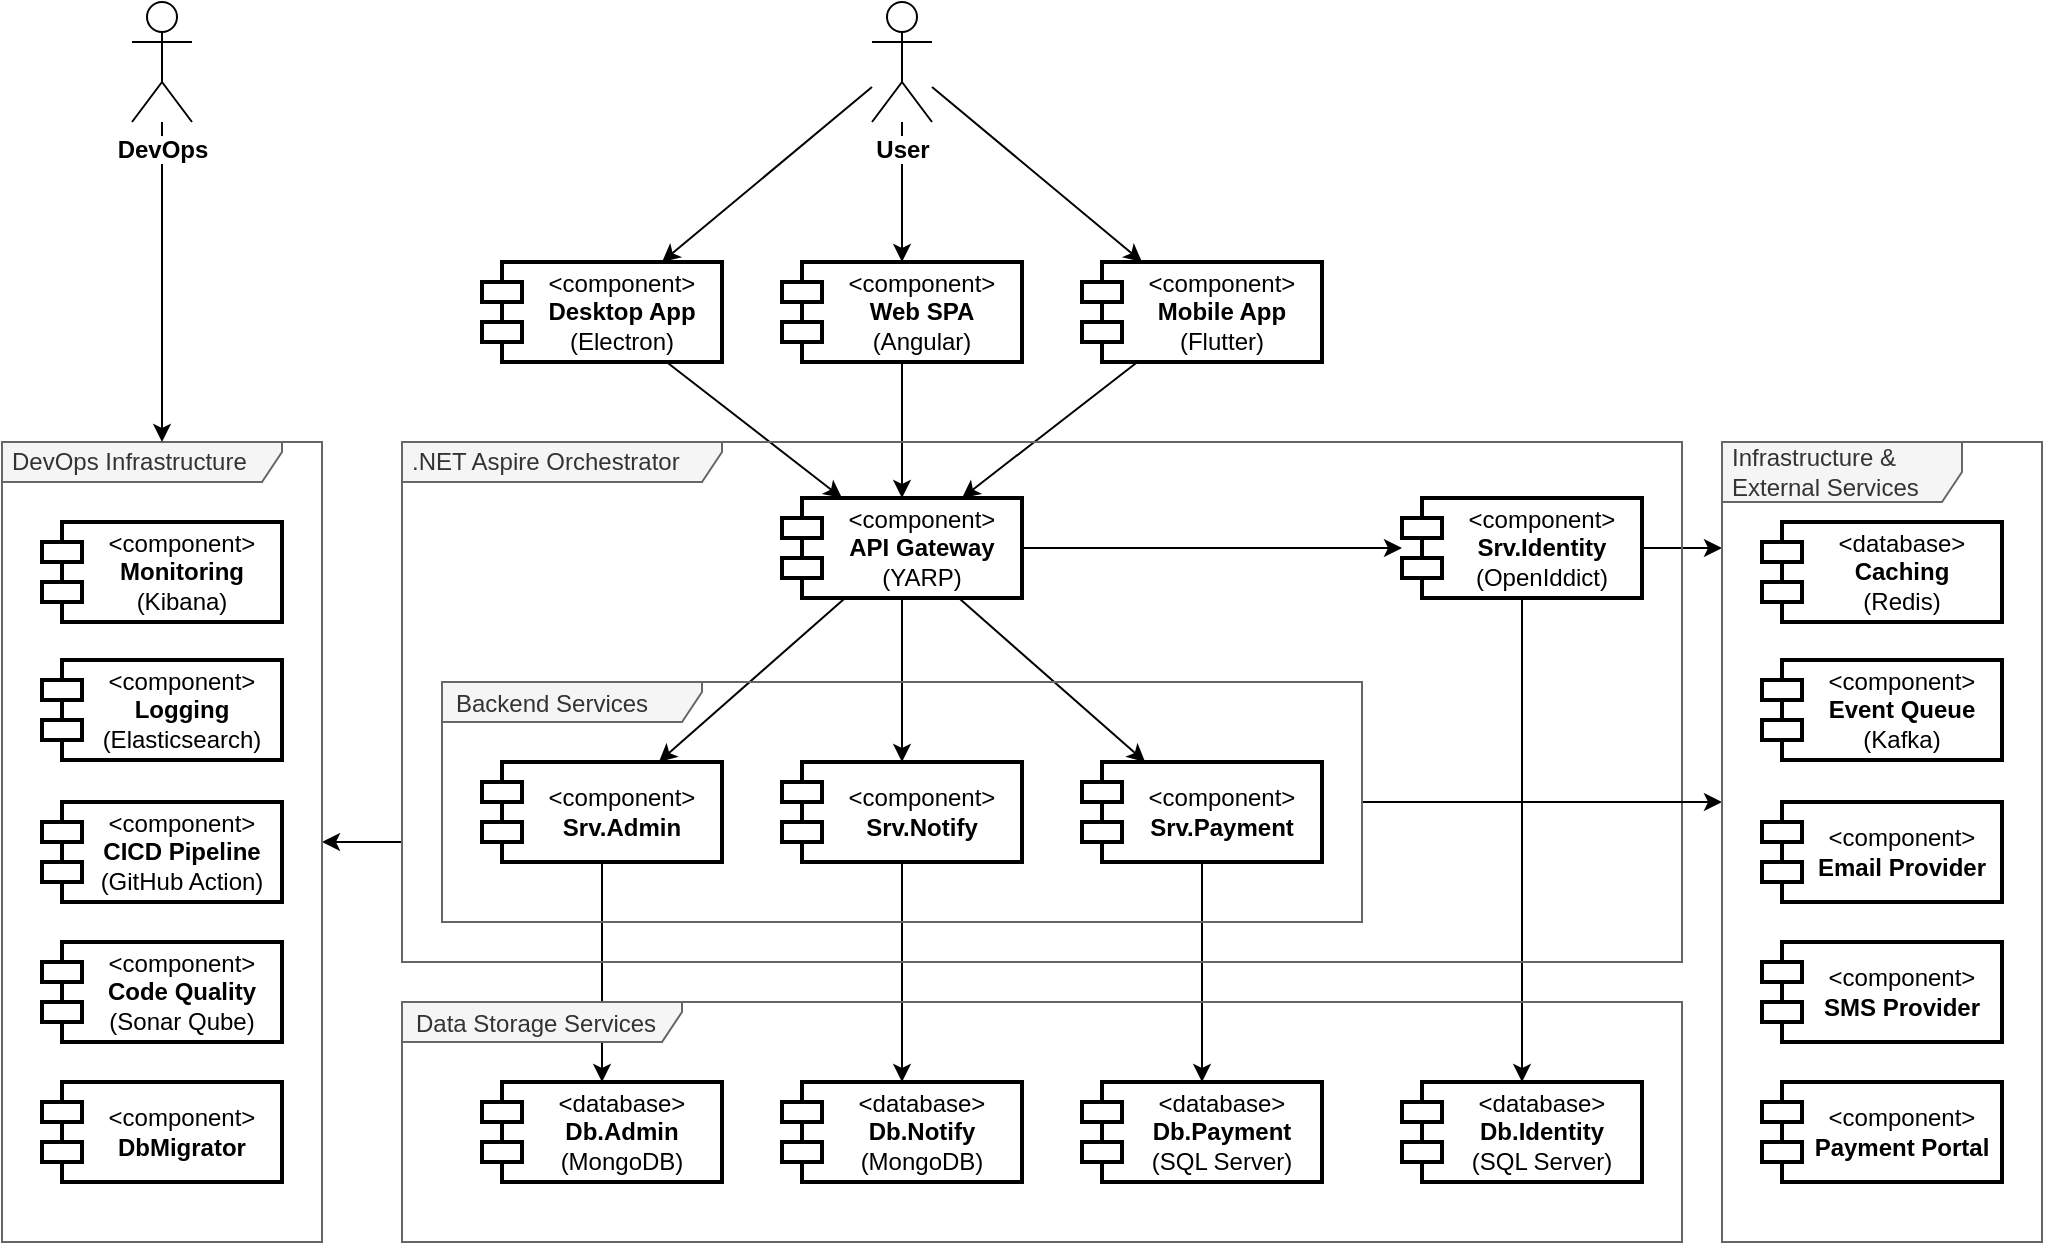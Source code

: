 <mxfile version="26.2.2">
  <diagram id="QDmd8LrB_lxBOB0TvEm6" name="UML Components">
    <mxGraphModel dx="2150" dy="1248" grid="1" gridSize="10" guides="1" tooltips="1" connect="1" arrows="1" fold="1" page="1" pageScale="1" pageWidth="1169" pageHeight="827" math="0" shadow="0">
      <root>
        <mxCell id="0" />
        <mxCell id="1" parent="0" />
        <mxCell id="H-qkVdVbfqo9zfunlF1C-18" style="rounded=0;orthogonalLoop=1;jettySize=auto;html=1;" edge="1" parent="1" source="P-aU9f7QzkivExIBkgLr-115" target="P-aU9f7QzkivExIBkgLr-131">
          <mxGeometry relative="1" as="geometry" />
        </mxCell>
        <mxCell id="H-qkVdVbfqo9zfunlF1C-19" style="edgeStyle=orthogonalEdgeStyle;rounded=0;orthogonalLoop=1;jettySize=auto;html=1;" edge="1" parent="1" source="P-aU9f7QzkivExIBkgLr-115" target="P-aU9f7QzkivExIBkgLr-129">
          <mxGeometry relative="1" as="geometry" />
        </mxCell>
        <mxCell id="H-qkVdVbfqo9zfunlF1C-20" style="rounded=0;orthogonalLoop=1;jettySize=auto;html=1;" edge="1" parent="1" source="P-aU9f7QzkivExIBkgLr-115" target="P-aU9f7QzkivExIBkgLr-130">
          <mxGeometry relative="1" as="geometry" />
        </mxCell>
        <mxCell id="H-qkVdVbfqo9zfunlF1C-3" style="edgeStyle=orthogonalEdgeStyle;rounded=0;orthogonalLoop=1;jettySize=auto;html=1;" edge="1" parent="1" source="P-aU9f7QzkivExIBkgLr-122" target="H-qkVdVbfqo9zfunlF1C-2">
          <mxGeometry relative="1" as="geometry" />
        </mxCell>
        <mxCell id="H-qkVdVbfqo9zfunlF1C-11" style="edgeStyle=orthogonalEdgeStyle;rounded=0;orthogonalLoop=1;jettySize=auto;html=1;" edge="1" parent="1" source="P-aU9f7QzkivExIBkgLr-122" target="H-qkVdVbfqo9zfunlF1C-9">
          <mxGeometry relative="1" as="geometry">
            <Array as="points">
              <mxPoint x="870" y="413" />
              <mxPoint x="870" y="413" />
            </Array>
          </mxGeometry>
        </mxCell>
        <mxCell id="P-aU9f7QzkivExIBkgLr-122" value="&lt;div&gt;&amp;lt;component&amp;gt;&lt;/div&gt;&lt;b&gt;Srv.Identity&lt;/b&gt;&lt;div&gt;(OpenIddict)&lt;/div&gt;" style="shape=module;align=left;spacingLeft=20;align=center;verticalAlign=middle;whiteSpace=wrap;html=1;strokeColor=default;fontFamily=Helvetica;fontSize=12;fontColor=default;labelBackgroundColor=none;fillColor=default;strokeWidth=2;" parent="1" vertex="1">
          <mxGeometry x="720" y="388" width="120" height="50" as="geometry" />
        </mxCell>
        <mxCell id="P-aU9f7QzkivExIBkgLr-138" style="edgeStyle=orthogonalEdgeStyle;rounded=0;orthogonalLoop=1;jettySize=auto;html=1;fontFamily=Helvetica;fontSize=12;fontColor=default;labelBackgroundColor=none;" parent="1" source="P-aU9f7QzkivExIBkgLr-123" target="P-aU9f7QzkivExIBkgLr-133" edge="1">
          <mxGeometry relative="1" as="geometry" />
        </mxCell>
        <mxCell id="P-aU9f7QzkivExIBkgLr-123" value="&lt;div&gt;&amp;lt;component&amp;gt;&lt;/div&gt;&lt;b&gt;Srv.Admin&lt;/b&gt;" style="shape=module;align=left;spacingLeft=20;align=center;verticalAlign=middle;whiteSpace=wrap;html=1;strokeColor=default;fontFamily=Helvetica;fontSize=12;fontColor=default;labelBackgroundColor=none;fillColor=default;strokeWidth=2;" parent="1" vertex="1">
          <mxGeometry x="260" y="520" width="120" height="50" as="geometry" />
        </mxCell>
        <mxCell id="P-aU9f7QzkivExIBkgLr-137" style="edgeStyle=orthogonalEdgeStyle;rounded=0;orthogonalLoop=1;jettySize=auto;html=1;fontFamily=Helvetica;fontSize=12;fontColor=default;labelBackgroundColor=none;" parent="1" source="P-aU9f7QzkivExIBkgLr-124" target="P-aU9f7QzkivExIBkgLr-134" edge="1">
          <mxGeometry relative="1" as="geometry" />
        </mxCell>
        <mxCell id="P-aU9f7QzkivExIBkgLr-124" value="&lt;div&gt;&amp;lt;component&amp;gt;&lt;/div&gt;&lt;b&gt;Srv.Notify&lt;/b&gt;" style="shape=module;align=left;spacingLeft=20;align=center;verticalAlign=middle;whiteSpace=wrap;html=1;strokeColor=default;fontFamily=Helvetica;fontSize=12;fontColor=default;labelBackgroundColor=none;fillColor=default;strokeWidth=2;" parent="1" vertex="1">
          <mxGeometry x="410" y="520" width="120" height="50" as="geometry" />
        </mxCell>
        <mxCell id="P-aU9f7QzkivExIBkgLr-136" style="edgeStyle=orthogonalEdgeStyle;rounded=0;orthogonalLoop=1;jettySize=auto;html=1;fontFamily=Helvetica;fontSize=12;fontColor=default;labelBackgroundColor=none;" parent="1" source="P-aU9f7QzkivExIBkgLr-125" target="P-aU9f7QzkivExIBkgLr-135" edge="1">
          <mxGeometry relative="1" as="geometry" />
        </mxCell>
        <mxCell id="P-aU9f7QzkivExIBkgLr-125" value="&lt;div&gt;&amp;lt;component&amp;gt;&lt;/div&gt;&lt;b&gt;Srv.Payment&lt;/b&gt;" style="shape=module;align=left;spacingLeft=20;align=center;verticalAlign=middle;whiteSpace=wrap;html=1;strokeColor=default;fontFamily=Helvetica;fontSize=12;fontColor=default;labelBackgroundColor=none;fillColor=default;strokeWidth=2;" parent="1" vertex="1">
          <mxGeometry x="560" y="520" width="120" height="50" as="geometry" />
        </mxCell>
        <mxCell id="H-qkVdVbfqo9zfunlF1C-5" style="edgeStyle=orthogonalEdgeStyle;rounded=0;orthogonalLoop=1;jettySize=auto;html=1;" edge="1" parent="1" source="P-aU9f7QzkivExIBkgLr-127" target="P-aU9f7QzkivExIBkgLr-122">
          <mxGeometry relative="1" as="geometry" />
        </mxCell>
        <mxCell id="H-qkVdVbfqo9zfunlF1C-6" style="edgeStyle=orthogonalEdgeStyle;rounded=0;orthogonalLoop=1;jettySize=auto;html=1;" edge="1" parent="1" source="P-aU9f7QzkivExIBkgLr-127" target="P-aU9f7QzkivExIBkgLr-124">
          <mxGeometry relative="1" as="geometry" />
        </mxCell>
        <mxCell id="H-qkVdVbfqo9zfunlF1C-7" style="rounded=0;orthogonalLoop=1;jettySize=auto;html=1;" edge="1" parent="1" source="P-aU9f7QzkivExIBkgLr-127" target="P-aU9f7QzkivExIBkgLr-125">
          <mxGeometry relative="1" as="geometry" />
        </mxCell>
        <mxCell id="H-qkVdVbfqo9zfunlF1C-8" style="rounded=0;orthogonalLoop=1;jettySize=auto;html=1;" edge="1" parent="1" source="P-aU9f7QzkivExIBkgLr-127" target="P-aU9f7QzkivExIBkgLr-123">
          <mxGeometry relative="1" as="geometry" />
        </mxCell>
        <mxCell id="P-aU9f7QzkivExIBkgLr-127" value="&lt;div&gt;&amp;lt;component&amp;gt;&lt;/div&gt;&lt;b&gt;API Gateway&lt;/b&gt;&lt;div&gt;(YARP)&lt;/div&gt;" style="shape=module;align=left;spacingLeft=20;align=center;verticalAlign=middle;whiteSpace=wrap;html=1;strokeColor=default;fontFamily=Helvetica;fontSize=12;fontColor=default;labelBackgroundColor=none;fillColor=default;spacing=0;strokeWidth=2;" parent="1" vertex="1">
          <mxGeometry x="410" y="388" width="120" height="50" as="geometry" />
        </mxCell>
        <mxCell id="P-aU9f7QzkivExIBkgLr-128" value="&lt;div&gt;&amp;lt;database&amp;gt;&lt;/div&gt;&lt;b&gt;Caching&lt;/b&gt;&lt;div&gt;(Redis)&lt;/div&gt;" style="shape=module;align=left;spacingLeft=20;align=center;verticalAlign=middle;whiteSpace=wrap;html=1;strokeColor=default;fontFamily=Helvetica;fontSize=12;fontColor=default;labelBackgroundColor=none;fillColor=default;strokeWidth=2;" parent="1" vertex="1">
          <mxGeometry x="900" y="400" width="120" height="50" as="geometry" />
        </mxCell>
        <mxCell id="H-qkVdVbfqo9zfunlF1C-16" style="rounded=0;orthogonalLoop=1;jettySize=auto;html=1;exitX=0.5;exitY=1;exitDx=0;exitDy=0;entryX=0.5;entryY=0;entryDx=0;entryDy=0;" edge="1" parent="1" source="P-aU9f7QzkivExIBkgLr-129" target="P-aU9f7QzkivExIBkgLr-127">
          <mxGeometry relative="1" as="geometry" />
        </mxCell>
        <mxCell id="P-aU9f7QzkivExIBkgLr-129" value="&lt;div&gt;&amp;lt;component&amp;gt;&lt;/div&gt;&lt;b&gt;Web SPA&lt;/b&gt;&lt;br&gt;&lt;div&gt;(Angular)&lt;/div&gt;" style="shape=module;align=left;spacingLeft=20;align=center;verticalAlign=middle;whiteSpace=wrap;html=1;strokeColor=default;fontFamily=Helvetica;fontSize=12;fontColor=default;labelBackgroundColor=none;fillColor=default;spacing=0;strokeWidth=2;" parent="1" vertex="1">
          <mxGeometry x="410" y="270" width="120" height="50" as="geometry" />
        </mxCell>
        <mxCell id="H-qkVdVbfqo9zfunlF1C-17" style="rounded=0;orthogonalLoop=1;jettySize=auto;html=1;entryX=0.75;entryY=0;entryDx=0;entryDy=0;" edge="1" parent="1" source="P-aU9f7QzkivExIBkgLr-130" target="P-aU9f7QzkivExIBkgLr-127">
          <mxGeometry relative="1" as="geometry" />
        </mxCell>
        <mxCell id="P-aU9f7QzkivExIBkgLr-130" value="&lt;div&gt;&amp;lt;component&amp;gt;&lt;/div&gt;&lt;b&gt;Mobile App&lt;/b&gt;&lt;div&gt;(Flutter)&lt;/div&gt;" style="shape=module;align=left;spacingLeft=20;align=center;verticalAlign=middle;whiteSpace=wrap;html=1;strokeColor=default;fontFamily=Helvetica;fontSize=12;fontColor=default;labelBackgroundColor=none;fillColor=default;spacing=0;strokeWidth=2;" parent="1" vertex="1">
          <mxGeometry x="560" y="270" width="120" height="50" as="geometry" />
        </mxCell>
        <mxCell id="H-qkVdVbfqo9zfunlF1C-15" style="rounded=0;orthogonalLoop=1;jettySize=auto;html=1;entryX=0.25;entryY=0;entryDx=0;entryDy=0;" edge="1" parent="1" source="P-aU9f7QzkivExIBkgLr-131" target="P-aU9f7QzkivExIBkgLr-127">
          <mxGeometry relative="1" as="geometry" />
        </mxCell>
        <mxCell id="P-aU9f7QzkivExIBkgLr-131" value="&lt;div&gt;&amp;lt;component&amp;gt;&lt;/div&gt;&lt;b&gt;Desktop App&lt;/b&gt;&lt;div&gt;(Electron)&lt;/div&gt;" style="shape=module;align=left;spacingLeft=20;align=center;verticalAlign=middle;whiteSpace=wrap;html=1;strokeColor=default;fontFamily=Helvetica;fontSize=12;fontColor=default;labelBackgroundColor=none;fillColor=default;spacing=0;strokeWidth=2;" parent="1" vertex="1">
          <mxGeometry x="260" y="270" width="120" height="50" as="geometry" />
        </mxCell>
        <mxCell id="P-aU9f7QzkivExIBkgLr-132" value="&lt;div style=&quot;line-height: 70%;&quot;&gt;Data Storage Services&lt;/div&gt;" style="shape=umlFrame;whiteSpace=wrap;html=1;pointerEvents=0;strokeColor=#666666;align=left;verticalAlign=top;fontFamily=Helvetica;fontSize=12;fontColor=#333333;labelBackgroundColor=none;fillColor=#f5f5f5;width=140;height=20;spacingLeft=5;" parent="1" vertex="1">
          <mxGeometry x="220" y="640" width="640" height="120" as="geometry" />
        </mxCell>
        <mxCell id="P-aU9f7QzkivExIBkgLr-133" value="&lt;div&gt;&amp;lt;database&amp;gt;&lt;/div&gt;&lt;b&gt;Db.Admin&lt;/b&gt;&lt;div&gt;(MongoDB)&lt;/div&gt;" style="shape=module;align=left;spacingLeft=20;align=center;verticalAlign=middle;whiteSpace=wrap;html=1;strokeColor=default;fontFamily=Helvetica;fontSize=12;fontColor=default;labelBackgroundColor=none;fillColor=default;strokeWidth=2;" parent="1" vertex="1">
          <mxGeometry x="260" y="680" width="120" height="50" as="geometry" />
        </mxCell>
        <mxCell id="P-aU9f7QzkivExIBkgLr-134" value="&lt;div&gt;&amp;lt;database&amp;gt;&lt;/div&gt;&lt;b&gt;Db.Notify&lt;/b&gt;&lt;div&gt;(MongoDB)&lt;/div&gt;" style="shape=module;align=left;spacingLeft=20;align=center;verticalAlign=middle;whiteSpace=wrap;html=1;strokeColor=default;fontFamily=Helvetica;fontSize=12;fontColor=default;labelBackgroundColor=none;fillColor=default;strokeWidth=2;" parent="1" vertex="1">
          <mxGeometry x="410" y="680" width="120" height="50" as="geometry" />
        </mxCell>
        <mxCell id="P-aU9f7QzkivExIBkgLr-135" value="&lt;div&gt;&amp;lt;database&amp;gt;&lt;/div&gt;&lt;b&gt;Db.Payment&lt;/b&gt;&lt;div&gt;(SQL Server)&lt;/div&gt;" style="shape=module;align=left;spacingLeft=20;align=center;verticalAlign=middle;whiteSpace=wrap;html=1;strokeColor=default;fontFamily=Helvetica;fontSize=12;fontColor=default;labelBackgroundColor=none;fillColor=default;strokeWidth=2;" parent="1" vertex="1">
          <mxGeometry x="560" y="680" width="120" height="50" as="geometry" />
        </mxCell>
        <mxCell id="P-aU9f7QzkivExIBkgLr-140" value="&lt;div&gt;&amp;lt;component&amp;gt;&lt;/div&gt;&lt;b&gt;Email Provider&lt;/b&gt;" style="shape=module;align=left;spacingLeft=20;align=center;verticalAlign=middle;whiteSpace=wrap;html=1;strokeColor=default;fontFamily=Helvetica;fontSize=12;fontColor=default;labelBackgroundColor=none;fillColor=default;spacing=0;strokeWidth=2;" parent="1" vertex="1">
          <mxGeometry x="900" y="540" width="120" height="50" as="geometry" />
        </mxCell>
        <mxCell id="P-aU9f7QzkivExIBkgLr-141" value="&lt;div&gt;&amp;lt;component&amp;gt;&lt;/div&gt;&lt;b&gt;SMS Provider&lt;/b&gt;" style="shape=module;align=left;spacingLeft=20;align=center;verticalAlign=middle;whiteSpace=wrap;html=1;strokeColor=default;fontFamily=Helvetica;fontSize=12;fontColor=default;labelBackgroundColor=none;fillColor=default;spacing=0;strokeWidth=2;" parent="1" vertex="1">
          <mxGeometry x="900" y="610" width="120" height="50" as="geometry" />
        </mxCell>
        <mxCell id="P-aU9f7QzkivExIBkgLr-142" value="&lt;div&gt;&amp;lt;component&amp;gt;&lt;/div&gt;&lt;b&gt;Payment Portal&lt;/b&gt;" style="shape=module;align=left;spacingLeft=20;align=center;verticalAlign=middle;whiteSpace=wrap;html=1;strokeColor=default;fontFamily=Helvetica;fontSize=12;fontColor=default;labelBackgroundColor=none;fillColor=default;spacing=0;strokeWidth=2;" parent="1" vertex="1">
          <mxGeometry x="900" y="680" width="120" height="50" as="geometry" />
        </mxCell>
        <mxCell id="H-qkVdVbfqo9zfunlF1C-2" value="&lt;div&gt;&amp;lt;database&amp;gt;&lt;/div&gt;&lt;b&gt;Db.Identity&lt;/b&gt;&lt;div&gt;(SQL Server)&lt;/div&gt;" style="shape=module;align=left;spacingLeft=20;align=center;verticalAlign=middle;whiteSpace=wrap;html=1;strokeColor=default;fontFamily=Helvetica;fontSize=12;fontColor=default;labelBackgroundColor=none;fillColor=default;strokeWidth=2;" vertex="1" parent="1">
          <mxGeometry x="720" y="680" width="120" height="50" as="geometry" />
        </mxCell>
        <mxCell id="H-qkVdVbfqo9zfunlF1C-28" style="shape=connector;rounded=0;orthogonalLoop=1;jettySize=auto;html=1;strokeColor=default;align=center;verticalAlign=middle;fontFamily=Helvetica;fontSize=11;fontColor=default;labelBackgroundColor=default;endArrow=classic;edgeStyle=orthogonalEdgeStyle;" edge="1" parent="1" source="H-qkVdVbfqo9zfunlF1C-4" target="H-qkVdVbfqo9zfunlF1C-21">
          <mxGeometry relative="1" as="geometry">
            <Array as="points">
              <mxPoint x="210" y="560" />
              <mxPoint x="210" y="560" />
            </Array>
          </mxGeometry>
        </mxCell>
        <mxCell id="H-qkVdVbfqo9zfunlF1C-4" value=".NET Aspire Orchestrator" style="shape=umlFrame;whiteSpace=wrap;html=1;pointerEvents=0;strokeColor=#666666;align=left;verticalAlign=middle;fontFamily=Helvetica;fontSize=12;fontColor=#333333;labelBackgroundColor=none;fillColor=#f5f5f5;width=160;height=20;spacing=0;spacingLeft=5;" vertex="1" parent="1">
          <mxGeometry x="220" y="360" width="640" height="260" as="geometry" />
        </mxCell>
        <mxCell id="H-qkVdVbfqo9zfunlF1C-14" style="edgeStyle=orthogonalEdgeStyle;rounded=0;orthogonalLoop=1;jettySize=auto;html=1;" edge="1" parent="1" source="P-aU9f7QzkivExIBkgLr-126" target="H-qkVdVbfqo9zfunlF1C-9">
          <mxGeometry relative="1" as="geometry">
            <Array as="points">
              <mxPoint x="840" y="540" />
              <mxPoint x="840" y="540" />
            </Array>
          </mxGeometry>
        </mxCell>
        <mxCell id="P-aU9f7QzkivExIBkgLr-126" value="&lt;div style=&quot;line-height: 70%;&quot;&gt;Backend Services&lt;/div&gt;" style="shape=umlFrame;whiteSpace=wrap;html=1;pointerEvents=0;strokeColor=#666666;align=left;verticalAlign=top;fontFamily=Helvetica;fontSize=12;fontColor=#333333;labelBackgroundColor=none;fillColor=#f5f5f5;width=130;height=20;spacingLeft=5;" parent="1" vertex="1">
          <mxGeometry x="240" y="480" width="460" height="120" as="geometry" />
        </mxCell>
        <mxCell id="H-qkVdVbfqo9zfunlF1C-9" value="Infrastructure &amp;amp; External Services" style="shape=umlFrame;whiteSpace=wrap;html=1;pointerEvents=0;strokeColor=#666666;align=left;verticalAlign=middle;fontFamily=Helvetica;fontSize=12;fontColor=#333333;labelBackgroundColor=none;fillColor=#f5f5f5;width=120;height=30;spacing=0;spacingLeft=5;" vertex="1" parent="1">
          <mxGeometry x="880" y="360" width="160" height="400" as="geometry" />
        </mxCell>
        <mxCell id="H-qkVdVbfqo9zfunlF1C-10" value="&lt;div&gt;&amp;lt;component&amp;gt;&lt;/div&gt;&lt;b&gt;Event Queue&lt;/b&gt;&lt;br&gt;&lt;div&gt;(Kafka)&lt;/div&gt;" style="shape=module;align=left;spacingLeft=20;align=center;verticalAlign=middle;whiteSpace=wrap;html=1;strokeColor=default;fontFamily=Helvetica;fontSize=12;fontColor=default;labelBackgroundColor=none;fillColor=default;strokeWidth=2;" vertex="1" parent="1">
          <mxGeometry x="900" y="469" width="120" height="50" as="geometry" />
        </mxCell>
        <mxCell id="P-aU9f7QzkivExIBkgLr-115" value="&lt;span style=&quot;background-color: light-dark(#ffffff, var(--ge-dark-color, #121212));&quot;&gt;User&lt;/span&gt;" style="shape=umlActor;verticalLabelPosition=bottom;verticalAlign=top;html=1;labelBackgroundColor=none;fontStyle=1" parent="1" vertex="1">
          <mxGeometry x="455" y="140" width="30" height="60" as="geometry" />
        </mxCell>
        <mxCell id="H-qkVdVbfqo9zfunlF1C-21" value="DevOps Infrastructure" style="shape=umlFrame;whiteSpace=wrap;html=1;pointerEvents=0;strokeColor=#666666;align=left;verticalAlign=middle;fontFamily=Helvetica;fontSize=12;fontColor=#333333;labelBackgroundColor=none;fillColor=#f5f5f5;width=140;height=20;spacing=0;spacingLeft=5;" vertex="1" parent="1">
          <mxGeometry x="20" y="360" width="160" height="400" as="geometry" />
        </mxCell>
        <mxCell id="H-qkVdVbfqo9zfunlF1C-22" value="&lt;div&gt;&amp;lt;component&amp;gt;&lt;/div&gt;&lt;b&gt;Monitoring&lt;/b&gt;&lt;div&gt;(Kibana)&lt;/div&gt;" style="shape=module;align=left;spacingLeft=20;align=center;verticalAlign=middle;whiteSpace=wrap;html=1;strokeColor=default;fontFamily=Helvetica;fontSize=12;fontColor=default;labelBackgroundColor=none;fillColor=default;strokeWidth=2;" vertex="1" parent="1">
          <mxGeometry x="40" y="400" width="120" height="50" as="geometry" />
        </mxCell>
        <mxCell id="H-qkVdVbfqo9zfunlF1C-23" value="&lt;div&gt;&amp;lt;component&amp;gt;&lt;/div&gt;&lt;b&gt;Logging&lt;/b&gt;&lt;div&gt;(Elasticsearch)&lt;/div&gt;" style="shape=module;align=left;spacingLeft=20;align=center;verticalAlign=middle;whiteSpace=wrap;html=1;strokeColor=default;fontFamily=Helvetica;fontSize=12;fontColor=default;labelBackgroundColor=none;fillColor=default;strokeWidth=2;" vertex="1" parent="1">
          <mxGeometry x="40" y="469" width="120" height="50" as="geometry" />
        </mxCell>
        <mxCell id="H-qkVdVbfqo9zfunlF1C-24" value="&lt;div&gt;&amp;lt;component&amp;gt;&lt;/div&gt;&lt;div&gt;&lt;b&gt;CICD Pipeline&lt;/b&gt;&lt;/div&gt;&lt;div&gt;(GitHub Action)&lt;/div&gt;" style="shape=module;align=left;spacingLeft=20;align=center;verticalAlign=middle;whiteSpace=wrap;html=1;strokeColor=default;fontFamily=Helvetica;fontSize=12;fontColor=default;labelBackgroundColor=none;fillColor=default;strokeWidth=2;" vertex="1" parent="1">
          <mxGeometry x="40" y="540" width="120" height="50" as="geometry" />
        </mxCell>
        <mxCell id="H-qkVdVbfqo9zfunlF1C-25" value="&lt;div&gt;&amp;lt;component&amp;gt;&lt;/div&gt;&lt;div&gt;&lt;b&gt;Code Quality&lt;/b&gt;&lt;/div&gt;&lt;div&gt;(Sonar Qube)&lt;/div&gt;" style="shape=module;align=left;spacingLeft=20;align=center;verticalAlign=middle;whiteSpace=wrap;html=1;strokeColor=default;fontFamily=Helvetica;fontSize=12;fontColor=default;labelBackgroundColor=none;fillColor=default;strokeWidth=2;" vertex="1" parent="1">
          <mxGeometry x="40" y="610" width="120" height="50" as="geometry" />
        </mxCell>
        <mxCell id="H-qkVdVbfqo9zfunlF1C-27" style="edgeStyle=none;shape=connector;rounded=0;orthogonalLoop=1;jettySize=auto;html=1;strokeColor=default;align=center;verticalAlign=middle;fontFamily=Helvetica;fontSize=11;fontColor=default;labelBackgroundColor=default;endArrow=classic;" edge="1" parent="1" source="H-qkVdVbfqo9zfunlF1C-26" target="H-qkVdVbfqo9zfunlF1C-21">
          <mxGeometry relative="1" as="geometry" />
        </mxCell>
        <mxCell id="H-qkVdVbfqo9zfunlF1C-26" value="&lt;span style=&quot;background-color: light-dark(#ffffff, var(--ge-dark-color, #121212));&quot;&gt;DevOps&lt;/span&gt;" style="shape=umlActor;verticalLabelPosition=bottom;verticalAlign=top;html=1;labelBackgroundColor=none;fontStyle=1" vertex="1" parent="1">
          <mxGeometry x="85" y="140" width="30" height="60" as="geometry" />
        </mxCell>
        <mxCell id="co_zn2qAjey8aU0vLPHe-1" value="&lt;div&gt;&amp;lt;component&amp;gt;&lt;/div&gt;&lt;div&gt;&lt;span style=&quot;background-color: transparent; color: light-dark(rgb(0, 0, 0), rgb(255, 255, 255));&quot;&gt;&lt;b&gt;DbMigrator&lt;/b&gt;&lt;/span&gt;&lt;/div&gt;" style="shape=module;align=left;spacingLeft=20;align=center;verticalAlign=middle;whiteSpace=wrap;html=1;strokeColor=default;fontFamily=Helvetica;fontSize=12;fontColor=default;labelBackgroundColor=none;fillColor=default;strokeWidth=2;" vertex="1" parent="1">
          <mxGeometry x="40" y="680" width="120" height="50" as="geometry" />
        </mxCell>
      </root>
    </mxGraphModel>
  </diagram>
</mxfile>
